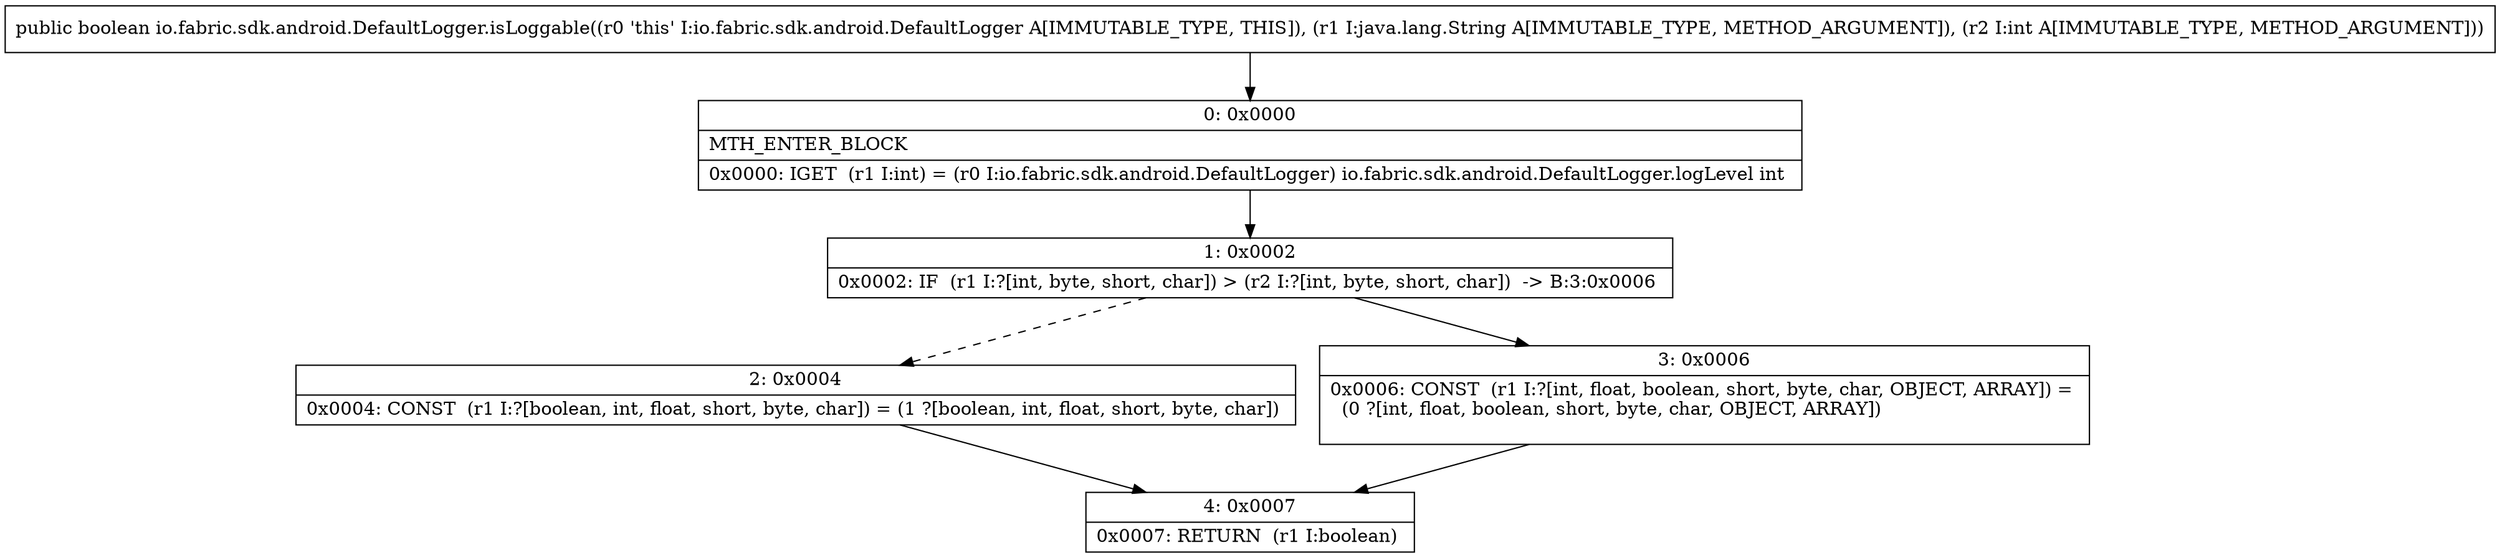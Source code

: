 digraph "CFG forio.fabric.sdk.android.DefaultLogger.isLoggable(Ljava\/lang\/String;I)Z" {
Node_0 [shape=record,label="{0\:\ 0x0000|MTH_ENTER_BLOCK\l|0x0000: IGET  (r1 I:int) = (r0 I:io.fabric.sdk.android.DefaultLogger) io.fabric.sdk.android.DefaultLogger.logLevel int \l}"];
Node_1 [shape=record,label="{1\:\ 0x0002|0x0002: IF  (r1 I:?[int, byte, short, char]) \> (r2 I:?[int, byte, short, char])  \-\> B:3:0x0006 \l}"];
Node_2 [shape=record,label="{2\:\ 0x0004|0x0004: CONST  (r1 I:?[boolean, int, float, short, byte, char]) = (1 ?[boolean, int, float, short, byte, char]) \l}"];
Node_3 [shape=record,label="{3\:\ 0x0006|0x0006: CONST  (r1 I:?[int, float, boolean, short, byte, char, OBJECT, ARRAY]) = \l  (0 ?[int, float, boolean, short, byte, char, OBJECT, ARRAY])\l \l}"];
Node_4 [shape=record,label="{4\:\ 0x0007|0x0007: RETURN  (r1 I:boolean) \l}"];
MethodNode[shape=record,label="{public boolean io.fabric.sdk.android.DefaultLogger.isLoggable((r0 'this' I:io.fabric.sdk.android.DefaultLogger A[IMMUTABLE_TYPE, THIS]), (r1 I:java.lang.String A[IMMUTABLE_TYPE, METHOD_ARGUMENT]), (r2 I:int A[IMMUTABLE_TYPE, METHOD_ARGUMENT])) }"];
MethodNode -> Node_0;
Node_0 -> Node_1;
Node_1 -> Node_2[style=dashed];
Node_1 -> Node_3;
Node_2 -> Node_4;
Node_3 -> Node_4;
}

